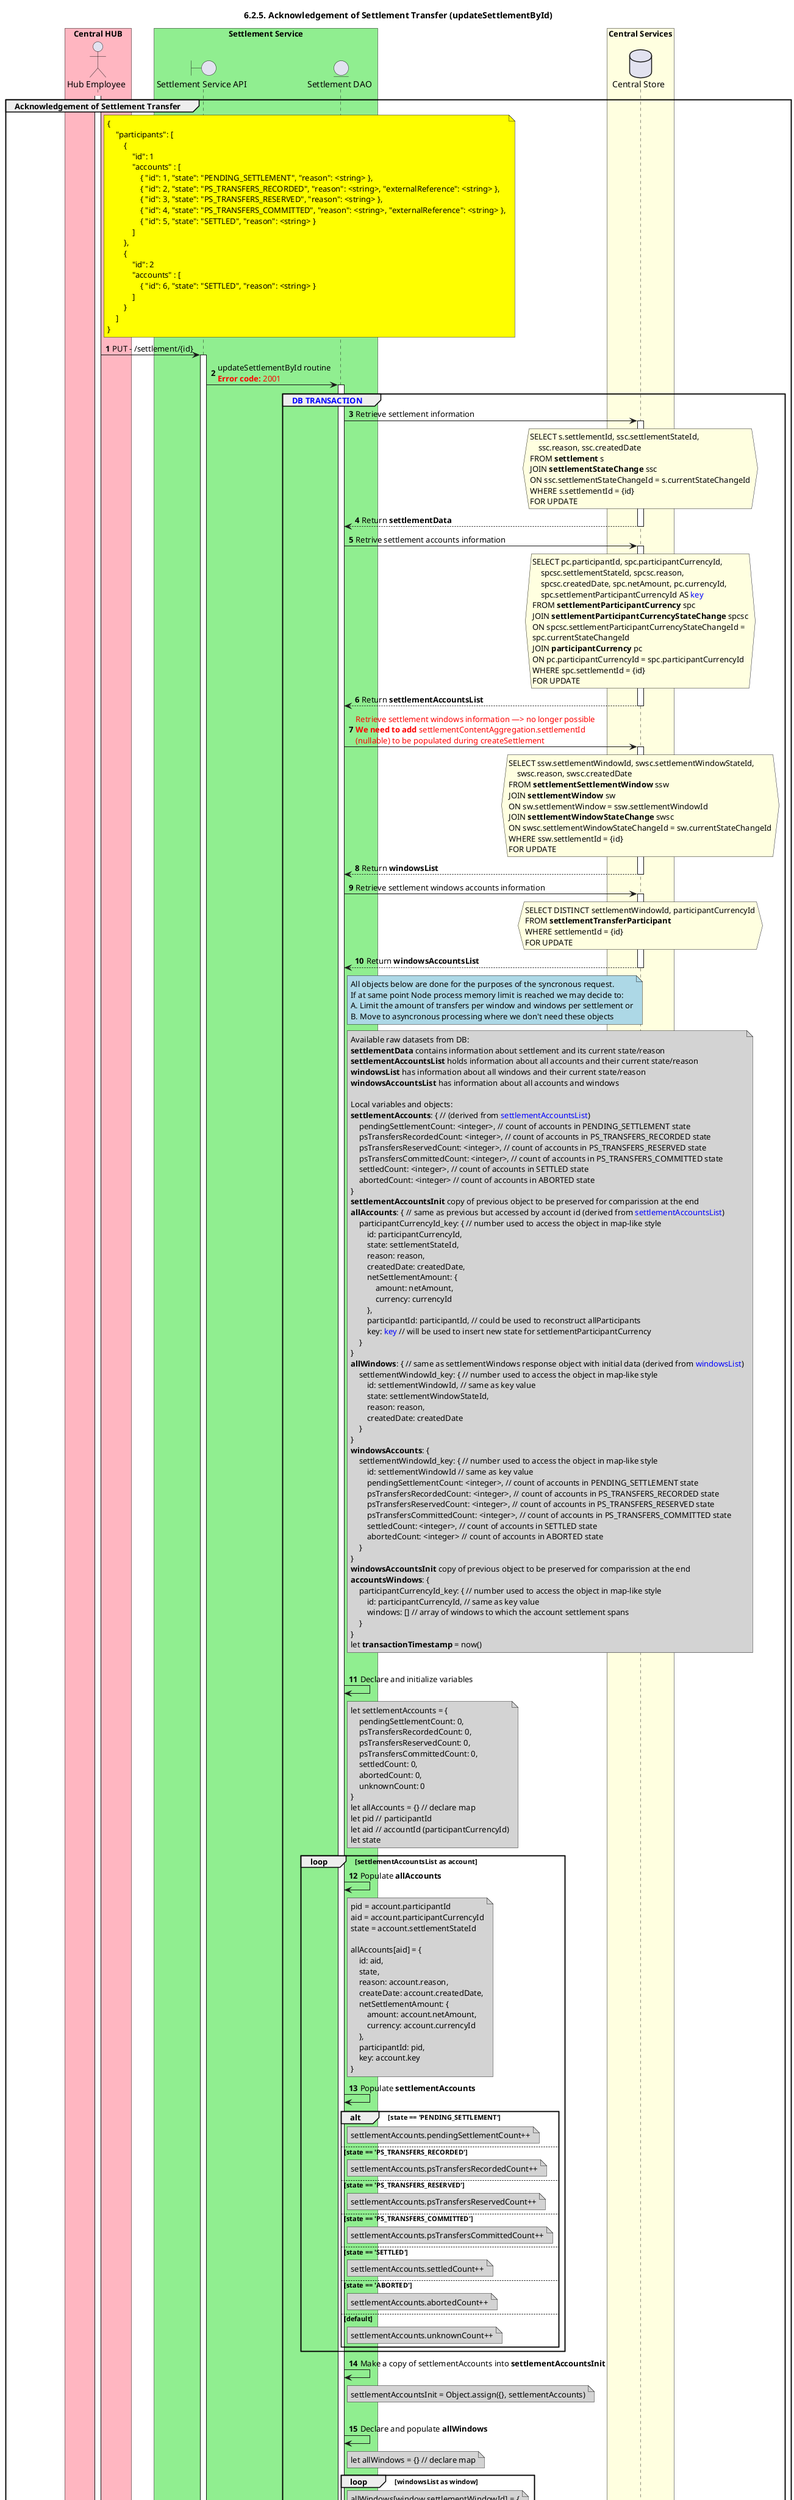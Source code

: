 /'*****
 License
 --------------
 Copyright © 2017 Bill & Melinda Gates Foundation
 The Mojaloop files are made available by the Bill & Melinda Gates Foundation under the Apache License, Version 2.0 (the "License") and you may not use these files except in compliance with the License. You may obtain a copy of the License at
 http://www.apache.org/licenses/LICENSE-2.0
 Unless required by applicable law or agreed to in writing, the Mojaloop files are distributed on an "AS IS" BASIS, WITHOUT WARRANTIES OR CONDITIONS OF ANY KIND, either express or implied. See the License for the specific language governing permissions and limitations under the License.
 Contributors
 --------------
 This is the official list of the Mojaloop project contributors for this file.
 Names of the original copyright holders (individuals or organizations)
 should be listed with a '*' in the first column. People who have
 contributed from an organization can be listed under the organization
 that actually holds the copyright for their contributions (see the
 Gates Foundation organization for an example). Those individuals should have
 their names indented and be marked with a '-'. Email address can be added
 optionally within square brackets <email>.
 * Gates Foundation
 - Name Surname <name.surname@gatesfoundation.com>

 * Georgi Georgiev <georgi.georgiev@modusbox.com>
 --------------
 ******'/

@startuml
' declate title
title 6.2.5. Acknowledgement of Settlement Transfer (updateSettlementById)
autonumber

' declare actors
actor "Hub Employee" as OPERATOR
boundary "Settlement Service API" as SSAPI
entity "Settlement DAO" as SETTLE_DAO
database "Central Store" as DB

box "Central HUB" #lightpink
    participant OPERATOR
end box

box "Settlement Service" #lightgreen
    participant SSAPI
    participant SETTLE_DAO
end box

box "Central Services" #lightyellow
    participant DB
end box

' start flow
group Acknowledgement of Settlement Transfer
    activate OPERATOR
    note right of OPERATOR #yellow
        {
            "participants": [
                {
                    "id": 1
                    "accounts" : [
                        { "id": 1, "state": "PENDING_SETTLEMENT", "reason": <string> },
                        { "id": 2, "state": "PS_TRANSFERS_RECORDED", "reason": <string>, "externalReference": <string> },
                        { "id": 3, "state": "PS_TRANSFERS_RESERVED", "reason": <string> },
                        { "id": 4, "state": "PS_TRANSFERS_COMMITTED", "reason": <string>, "externalReference": <string> },
                        { "id": 5, "state": "SETTLED", "reason": <string> }
                    ]
                },
                {
                    "id": 2
                    "accounts" : [
                        { "id": 6, "state": "SETTLED", "reason": <string> }
                    ]
                }
            ]
        }
    end note

    OPERATOR -> SSAPI: PUT - /settlement/{id}
    activate SSAPI
    SSAPI -> SETTLE_DAO: updateSettlementById routine\n<color #FF0000><b>Error code:</b> 2001</color>
    activate SETTLE_DAO
    group <color #blue>DB TRANSACTION</color>
        SETTLE_DAO -> DB: Retrieve settlement information
        activate DB
        hnote over DB #lightyellow
            SELECT s.settlementId, ssc.settlementStateId,
                ssc.reason, ssc.createdDate
            FROM **settlement** s
            JOIN **settlementStateChange** ssc
            ON ssc.settlementStateChangeId = s.currentStateChangeId
            WHERE s.settlementId = {id}
            FOR UPDATE
        end hnote
        SETTLE_DAO <-- DB: Return **settlementData**
        deactivate DB

        SETTLE_DAO -> DB: Retrive settlement accounts information
        activate DB
        hnote over DB #lightyellow
            SELECT pc.participantId, spc.participantCurrencyId,
                spcsc.settlementStateId, spcsc.reason,
                spcsc.createdDate, spc.netAmount, pc.currencyId,
                spc.settlementParticipantCurrencyId AS <color #0000FF>key</color>
            FROM **settlementParticipantCurrency** spc
            JOIN **settlementParticipantCurrencyStateChange** spcsc
            ON spcsc.settlementParticipantCurrencyStateChangeId =
            spc.currentStateChangeId
            JOIN **participantCurrency** pc
            ON pc.participantCurrencyId = spc.participantCurrencyId
            WHERE spc.settlementId = {id}
            FOR UPDATE
        end hnote
        SETTLE_DAO <-- DB: Return **settlementAccountsList**
        deactivate DB

        SETTLE_DAO -> DB: <color #red>Retrieve settlement windows information —> no longer possible</color>\n<color #red><b>We need to add</b> settlementContentAggregation.settlementId</color>\n<color #red>(nullable) to be populated during createSettlement</color>
        activate DB
        hnote over DB #lightyellow
            SELECT ssw.settlementWindowId, swsc.settlementWindowStateId,
                swsc.reason, swsc.createdDate
            FROM **settlementSettlementWindow** ssw
            JOIN **settlementWindow** sw
            ON sw.settlementWindow = ssw.settlementWindowId
            JOIN **settlementWindowStateChange** swsc
            ON swsc.settlementWindowStateChangeId = sw.currentStateChangeId
            WHERE ssw.settlementId = {id}
            FOR UPDATE
        end hnote
        SETTLE_DAO <-- DB: Return **windowsList**
        deactivate DB

        SETTLE_DAO -> DB: Retrieve settlement windows accounts information
        activate DB
        hnote over DB #lightyellow
            SELECT DISTINCT settlementWindowId, participantCurrencyId
            FROM **settlementTransferParticipant**
            WHERE settlementId = {id}
            FOR UPDATE
        end hnote
        SETTLE_DAO <-- DB: Return **windowsAccountsList**
        deactivate DB

        note right of SETTLE_DAO #lightblue
            All objects below are done for the purposes of the syncronous request.
            If at same point Node process memory limit is reached we may decide to:
            A. Limit the amount of transfers per window and windows per settlement or
            B. Move to asyncronous processing where we don't need these objects
        end note
        note right of SETTLE_DAO #lightgray
            Available raw datasets from DB:
            **settlementData** contains information about settlement and its current state/reason
            **settlementAccountsList** holds information about all accounts and their current state/reason
            **windowsList** has information about all windows and their current state/reason
            **windowsAccountsList** has information about all accounts and windows

            Local variables and objects:
            **settlementAccounts**: { // (derived from <color 0000FF>settlementAccountsList</color>)
                pendingSettlementCount: <integer>, // count of accounts in PENDING_SETTLEMENT state
                psTransfersRecordedCount: <integer>, // count of accounts in PS_TRANSFERS_RECORDED state
                psTransfersReservedCount: <integer>, // count of accounts in PS_TRANSFERS_RESERVED state
                psTransfersCommittedCount: <integer>, // count of accounts in PS_TRANSFERS_COMMITTED state
                settledCount: <integer>, // count of accounts in SETTLED state
                abortedCount: <integer> // count of accounts in ABORTED state
            }
            **settlementAccountsInit** copy of previous object to be preserved for comparission at the end
            **allAccounts**: { // same as previous but accessed by account id (derived from <color 0000FF>settlementAccountsList</color>)
                participantCurrencyId_key: { // number used to access the object in map-like style
                    id: participantCurrencyId,
                    state: settlementStateId,
                    reason: reason,
                    createdDate: createdDate,
                    netSettlementAmount: {
                        amount: netAmount,
                        currency: currencyId
                    },
                    participantId: participantId, // could be used to reconstruct allParticipants
                    key: <color 0000FF>key</color> // will be used to insert new state for settlementParticipantCurrency
                }
            }
            **allWindows**: { // same as settlementWindows response object with initial data (derived from <color 0000FF>windowsList</color>)
                settlementWindowId_key: { // number used to access the object in map-like style
                    id: settlementWindowId, // same as key value
                    state: settlementWindowStateId,
                    reason: reason,
                    createdDate: createdDate
                }
            }
            **windowsAccounts**: {
                settlementWindowId_key: { // number used to access the object in map-like style
                    id: settlementWindowId // same as key value
                    pendingSettlementCount: <integer>, // count of accounts in PENDING_SETTLEMENT state
                    psTransfersRecordedCount: <integer>, // count of accounts in PS_TRANSFERS_RECORDED state
                    psTransfersReservedCount: <integer>, // count of accounts in PS_TRANSFERS_RESERVED state
                    psTransfersCommittedCount: <integer>, // count of accounts in PS_TRANSFERS_COMMITTED state
                    settledCount: <integer>, // count of accounts in SETTLED state
                    abortedCount: <integer> // count of accounts in ABORTED state
                }
            }
            **windowsAccountsInit** copy of previous object to be preserved for comparission at the end
            **accountsWindows**: {
                participantCurrencyId_key: { // number used to access the object in map-like style
                    id: participantCurrencyId, // same as key value
                    windows: [] // array of windows to which the account settlement spans
                }
            }
            let **transactionTimestamp** = now()
        end note
        |||
        SETTLE_DAO -> SETTLE_DAO: Declare and initialize variables
        note right of SETTLE_DAO #lightgray
            let settlementAccounts = {
                pendingSettlementCount: 0,
                psTransfersRecordedCount: 0,
                psTransfersReservedCount: 0,
                psTransfersCommittedCount: 0,
                settledCount: 0,
                abortedCount: 0,
                unknownCount: 0
            }
            ' let allParticipants = {} // declare map
            let allAccounts = {} // declare map
            let pid // participantId
            let aid // accountId (participantCurrencyId)
            let state
        end note

        loop settlementAccountsList as account
            SETTLE_DAO -> SETTLE_DAO: Populate **allAccounts**
            ' and **allParticipants**
            note right of SETTLE_DAO #lightgray
                pid = account.participantId
                aid = account.participantCurrencyId
                state = account.settlementStateId

                allAccounts[aid] = {
                    id: aid,
                    state,
                    reason: account.reason,
                    createDate: account.createdDate,
                    netSettlementAmount: {
                        amount: account.netAmount,
                        currency: account.currencyId
                    },
                    participantId: pid,
                    key: account.key
                }
                ' allParticipants[pid] = allParticipants[pid] ? allParticipants[pid] : {id: pid, accounts: {}}
                ' allParticipants[pid].accounts[aid] = allAccounts[aid]
            end note

            SETTLE_DAO -> SETTLE_DAO: Populate **settlementAccounts**
            alt state == 'PENDING_SETTLEMENT'
                note right of SETTLE_DAO #lightgray
                    settlementAccounts.pendingSettlementCount++
                end note
            else state == 'PS_TRANSFERS_RECORDED'
                note right of SETTLE_DAO #lightgray
                    settlementAccounts.psTransfersRecordedCount++
                end note
            else state == 'PS_TRANSFERS_RESERVED'
                note right of SETTLE_DAO #lightgray
                    settlementAccounts.psTransfersReservedCount++
                end note
            else state == 'PS_TRANSFERS_COMMITTED'
                note right of SETTLE_DAO #lightgray
                    settlementAccounts.psTransfersCommittedCount++
                end note
            else state == 'SETTLED'
                note right of SETTLE_DAO #lightgray
                    settlementAccounts.settledCount++
                end note
            else state == 'ABORTED'
                note right of SETTLE_DAO #lightgray
                    settlementAccounts.abortedCount++
                end note
            else default
                note right of SETTLE_DAO #lightgray
                    settlementAccounts.unknownCount++
                end note
            end
        end
        SETTLE_DAO -> SETTLE_DAO: Make a copy of settlementAccounts into **settlementAccountsInit**
        note right of SETTLE_DAO #lightgray
            settlementAccountsInit = Object.assign({}, settlementAccounts)
        end note
        |||
        SETTLE_DAO -> SETTLE_DAO: Declare and populate **allWindows**
        note right of SETTLE_DAO #lightgray
            let allWindows = {} // declare map
        end note
        loop windowsList as window
            note right of SETTLE_DAO #lightgray
                allWindows[window.settlementWindowId] = {
                    id: window.settlementWindowId,
                    state: window.settlementWindowStateId,
                    reason: window.reason,
                    createDate: window.createdDate
                }
            end note
        end
        |||
        SETTLE_DAO -> SETTLE_DAO: Declare and populate **accountsWindows** and **windowsAccounts**
        note right of SETTLE_DAO #lightgray
            let accountsWindows = {} // declare map
            let windowsAccounts = {} // declare map
        end note
        loop windowsAccountsList as record
            note right of SETTLE_DAO #lightgray
                wid = record.settlementWindowId
                aid = record.participantCurrencyId
                state = allAccounts[aid]

                accountsWindows[aid] = accountsWindows[aid] ? accountsWindows[aid] : {
                    id: aid,
                    windows: []
                }
                accountsWindows[aid].windows.push(wid)

                windowsAccounts[wid] = windowsAccounts[wid] ? windowsAccounts[wid] : {
                    id: wid,
                    pendingSettlementCount: 0,
                    settledCount: 0,
                    abortedCount: 0
                }
            end note
            alt state == 'PENDING_SETTLEMENT'
                note right of SETTLE_DAO #lightgray
                    windowsAccounts[wid].pendingSettlementCount++
                end note
            else state == 'PS_TRANSFERS_RECORDED'
                note right of SETTLE_DAO #lightgray
                    windowsAccounts[wid].psTransfersRecordedCount++
                end note
            else state == 'PS_TRANSFERS_RESERVED'
                note right of SETTLE_DAO #lightgray
                    windowsAccounts[wid].psTransfersReservedCount++
                end note
            else state == 'PS_TRANSFERS_COMMITTED'
                note right of SETTLE_DAO #lightgray
                    windowsAccounts[wid].psTransfersCommittedCount++
                end note
            else state == 'SETTLED'
                note right of SETTLE_DAO #lightgray
                    windowsAccounts[wid].settledCount++
                end note
            else state == 'ABORTED'
                note right of SETTLE_DAO #lightgray
                    windowsAccounts[wid].abortedCount++
                end note
            end
        end
        SETTLE_DAO -> SETTLE_DAO: Make a copy of windowsAccounts into **windowsAccountsInit**
        note right of SETTLE_DAO #lightgray
            windowsAccountsInit = Object.assign({}, windowsAccounts)
        end note
        |||
        note right of SETTLE_DAO #lightgray
            Available objects after the setup:
            **settlementAccounts** is used for tracing settlement state and state transition allowance
            **allAccounts** is helper object, same as previous, providing direct access to account by id
            **allWindows** has window information for all windows in the settlement
            **windowsAccounts** is used for tracing settlement window state and state transition allowance
            **accountsWindows** is helper object to show the list of windows to which settlement account spans

            Now we are ready to process the **payload**:
            **participants** = [] // part of the response object that lists the affected participants and respective accounts
            **affectedWindows** = [] // array of the affected windows
            **settlementParticipantCurrencyStateChange** = [] // array to collect inserts to the table
            **processedAccounts** = [] // array to log processed accounts and restrict subsequent processing
        end note
        |||
        loop let participant IN payload.participants
            SETTLE_DAO -> SETTLE_DAO: Loop payload for each **participantPayload**
            note right of SETTLE_DAO #lightgray
                let participantPayload = payload.participants[participant]
                participants.push({id: participantPayload.id, accounts: []})
                let pi = participants.length - 1
                participant = participants[pi]
            end note

            loop let account IN participantPayload.accounts
                SETTLE_DAO -> SETTLE_DAO: Loop payload for each **accountPayload**
                note right of SETTLE_DAO #lightgray
                    let accountPayload = participantPayload.accounts[account]
                end note
                alt allAccounts[accountPayload.id] == undefined
                    SETTLE_DAO -> SETTLE_DAO: If the account doesn't match the settlement
                    note right of SETTLE_DAO #lightgray
                        participant.accounts.push({
                            id: accountPayload.id,
                            errorInformation: {
                                errorCode: 3000,
                                errorDescription: 'Account not found'
                            }
                        })
                    end note
                else participantPayload.id != allAccounts[accountPayload.id].participantId
                    SETTLE_DAO -> SETTLE_DAO: If the account doesn't match the participant
                    note right of SETTLE_DAO #lightgray
                        participant.accounts.push({
                            id: accountPayload.id,
                            errorInformation: {
                                errorCode: 3000,
                                errorDescription: 'Participant and account mismatch'
                            }
                        })
                    end note
                else processedAccounts.indexOf(accountPayload.id) > -1
                    SETTLE_DAO -> SETTLE_DAO: If the account has been previosly processed (duplicated in the payload)
                    note right of SETTLE_DAO #lightgray
                        participant.accounts.push({
                            id: accountPayload.id,
                            state: allAccounts[accountPayload.id].state,
                            reason: allAccounts[accountPayload.id].reason,
                            createdDate: allAccounts[accountPayload.id].createdDate,
                            netSettlementAmount: allAccounts[accountPayload.id].netSettlementAmount
                            errorInformation: {
                                errorCode: 3000,
                                errorDescription: 'Account already processed once'
                            }
                        })
                    end note
                else allAccounts[account.id].state == accountPayload.state // allowed
                    SETTLE_DAO -> SETTLE_DAO: Same-state reason amendment is always allowed
                    note right of SETTLE_DAO #lightgray
                        processedAccounts.push(accountPayload.id)
                        participant.accounts.push({
                            id: accountPayload.id,
                            state: accountPayload.state,
                            reason: accountPayload.reason,
                            externalReference: accountPayload.externalReference,
                            createdDate: transactionTimestamp,
                            netSettlementAmount: allAccounts[accountPayload.id].netSettlementAmount
                        })
                        settlementParticipantCurrencyStateChange.push({
                            settlementParticipantCurrencyId: allAccounts[accountPayload.id].key,
                            settlementStateId: accountPayload.state,
                            reason: accountPayload.reason,
                            externalReference: accountPayload.externalReference
                        })
                        allAccounts[accountPayload.id].reason = accountPayload.reason
                        allAccounts[accountPayload.id].createdDate = currentTimestamp
                    end note
                else settlementData.state == 'PENDING_SETTLEMENT' && accountPayload.state == 'PS_TRANSFERS_RECORDED'
                else settlementData.state == 'PS_TRANSFERS_RECORDED' && accountPayload.state == 'PS_TRANSFERS_RESERVED'
                else settlementData.state == 'PS_TRANSFERS_RESERVED' && accountPayload.state == 'PS_TRANSFERS_COMMITTED'
                else settlementData.state == 'PS_TRANSFERS_COMMITTED' || settlementData.state == 'SETTLING' && accountPayload.state == 'SETTLED'
                    note right of SETTLE_DAO #lightgray
                        **Note**: Since we previously checked same-state, here we don't need to match
                        allAccounts[account.id].state == settlementData.state. We can safely assume it.
                    end note

                    SETTLE_DAO -> SETTLE_DAO: Settlement acknowledgement
                    note right of SETTLE_DAO #lightgray
                        processedAccounts.push(accountPayload.id)
                        participant.accounts.push({
                            id: accountPayload.id,
                            state: accountPayload.state,
                            reason: accountPayload.reason,
                            externalReference: accountPayload.externalReference,
                            createdDate: transactionTimestamp,
                            netSettlementAmount: allAccounts[accountPayload.id].netSettlementAmount
                        })
                        settlementParticipantCurrencyStateChange.push({
                            settlementParticipantCurrencyId: allAccounts[accountPayload.id].key,
                            settlementStateId: accountPayload.state,
                            reason: accountPayload.reason,
                            externalReference: accountPayload.externalReference,
                            <color #blue>settlementTransferId: Uuid() -- only for PS_TRANSFERS_RECORDED</color>
                        })
                        if (accountPayload.state == 'PS_TRANSFERS_RECORDED') {
                            settlementAccounts.pendingSettlementCount--
                            settlementAccounts.psTransfersRecordedCount++
                        } else if (accountPayload.state == 'PS_TRANSFERS_RESERVED') {
                            settlementAccounts.psTransfersRecordedCount--
                            settlementAccounts.psTransfersReservedCount++
                        } else if (accountPayload.state == 'PS_TRANSFERS_COMMITTED') {
                            settlementAccounts.psTransfersReservedCount--
                            settlementAccounts.psTransfersCommittedCount++
                        } else if (accountPayload.state == 'SETTLED') {
                            settlementAccounts.psTransfersCommittedCount--
                            settlementAccounts.settledCount++
                        }
                        allAccounts[accountPayload.id].state = accountPayload.state
                        allAccounts[accountPayload.id].reason = accountPayload.reason
                        allAccounts[accountPayload.id].externalReference = accountPayload.externalReference
                        allAccounts[accountPayload.id].createdDate = currentTimestamp
                        let settlementWindowId
                    end note
                    loop let aw IN accountsWindows[accountPayload.id].windows
                        note right of SETTLE_DAO #lightgray
                            settlementWindowId = accountsWindows[accountPayload.id].windows[aw]

                            if (accountPayload.state == 'PS_TRANSFERS_RECORDED') {
                                windowsAccounts[settlementWindowId].pendingSettlementCount--
                                windowsAccounts[settlementWindowId].psTransfersRecordedCount++
                            } else if (accountPayload.state == 'PS_TRANSFERS_RESERVED') {
                                windowsAccounts[settlementWindowId].psTransfersRecordedCount--
                                windowsAccounts[settlementWindowId].psTransfersReservedCount++
                            } else if (accountPayload.state == 'PS_TRANSFERS_COMMITTED') {
                                windowsAccounts[settlementWindowId].psTransfersReservedCount--
                                windowsAccounts[settlementWindowId].psTransfersCommittedCount++
                            } else if (accountPayload.state == 'SETTLED') {
                                windowsAccounts[settlementWindowId].psTransfersCommittedCount--
                                windowsAccounts[settlementWindowId].settledCount++
                            }
                            if (affectedWindows.indexOf(settlementWindowId) < 0) {
                                affectedWindows.push(settlementWindowId)
                            }
                        end note
                    end
                else
                    SETTLE_DAO -> SETTLE_DAO: All other state transitions are not permitted
                    note right of SETTLE_DAO #lightgray
                        participant.accounts.push({
                            id: accountPayload.id,
                            state: allAccounts[accountPayload.id].state,
                            reason: allAccounts[accountPayload.id].reason,
                            createdDate: allAccounts[accountPayload.id].createdDate,
                            netSettlementAmount: allAccounts[accountPayload.id].netSettlementAmount
                            errorInformation: {
                                errorCode: <integer>,
                                errorDescription: 'State change not allowed'
                            }
                        })
                    end note
                end
            end
        end
        group Bulk insert settlementParticipantCurrencyStateChange
            SETTLE_DAO -> DB: Insert settlementParticipantCurrencyStateChange
            activate DB
            hnote over DB #lightyellow
                settlementParticipantCurrencyStateChange
            end hnote
            SETTLE_DAO <-- DB: Return **settlementParticipantCurrencyStateChangeIdList**
            deactivate DB

            SETTLE_DAO -> SETTLE_DAO: Merge settlementParticipantCurrencyStateChangeIdList\nto settlementParticipantCurrencyIdList in order to\nissue the following update in one knex command

            SETTLE_DAO -> DB: Update pointers to current state change ids
            activate DB
            hnote over DB #lightyellow
                UPDATE **settlementParticipantCurrency**
                SET currentStateChangeId =
                    {settlementParticipantCurrencyStateChangeIdList},
                    <color 00F>settlementTransferId =</color>
                    <color 00F>settlementParticipantCurrencyStateChange.settlementTransferId</color>
                    <color 00F>-- only for PENDING_SETTLEMENT to PS_TRANSFERS_RECORDED</color>
                WHERE settlementParticipantCurrencyId =
                        {settlementParticipantCurrencyStateChange
                        .settlementParticipantCurrencyIdList}
            end hnote
            deactivate DB
        end

        alt settlementData.state == 'PENDING_SETTLEMENT'
            |||
            ref over SETTLE_DAO, DB: Settlement Transfer Prepare\n\n**Inputs**: settlementId, transactionTimestamp, enums, trx\n
            |||
        else settlementData.state == 'PS_TRANSFERS_RECORDED'
            |||
            ref over SETTLE_DAO, DB: Settlement Transfer Reserve\n\n**Inputs**: settlementId, transactionTimestamp, enums, trx\n
            |||
        else settlementData.state == 'PS_TRANSFERS_RESERVED'
            |||
            ref over SETTLE_DAO, DB: Settlement Transfer Commit\n\n**Inputs**: settlementId, transactionTimestamp, enums, trx\n
            |||
        end

        group Prepare and insert settlementWindowStateChange
            note right of SETTLE_DAO #lightgray
                let settlementWindowStateChange = []
                let settlementWindows = [] // response object
                let windowAccountsInit
                let windowAccounts
                let windowState
            end note

            loop let aw IN affectedWindows
                note right of SETTLE_DAO #lightgray
                    windowAccountsInit = windowAccountsInit[affectedWindows[aw]]
                    windowAccounts = windowsAccounts[affectedWindows[aw]]
                end note
                opt windowAccounts.pendingSettlementCount != windowAccountsInit.pendingSettlementCount\n|| windowAccounts.psTransfersRecordedCount != windowAccountsInit.psTransfersRecordedCount\n|| windowAccounts.psTransfersReservedCount != windowAccountsInit.psTransfersReservedCount\n|| windowAccounts.psTransfersCommittedCount != windowAccountsInit.psTransfersCommittedCount\n|| windowAccounts.settledCount != windowAccountsInit.settledCount
                    note right of SETTLE_DAO #lightgray
                        settlementWindows.push(allWindows[affectedWindows[aw]])
                    end note

                    opt windowAccounts.psTransfersCommittedCount == 0\n&& windowAccounts.abortedCount == 0\n&& windowAccounts.settledCound > 0
                        note right of SETTLE_DAO #lightgray
                            allWindows[affectedWindows[aw]].state = 'SETTLED'
                            allWindows[affectedWindows[aw]].reason = 'All window settlement accounts are settled'
                            allWindows[affectedWindows[aw]].createdDate = currentTimestamp
                            settlementWindowStateChange.push(allWindows[affectedWindows[aw]])
                        end note
                    end
                end
            end

            SETTLE_DAO -> DB: Insert settlementWindowStateChange
            activate DB
            hnote over DB #lightyellow
                settlementWindowStateChange
            end hnote
            SETTLE_DAO <-- DB: Return **settlementWindowStateChangeIdList**
            deactivate DB

            SETTLE_DAO -> SETTLE_DAO: Merge ids to prepare for single update command

            SETTLE_DAO -> DB: Update pointers to current state change ids
            activate DB
            hnote over DB #lightyellow
                UPDATE **settlementWindow**.currentStateChangeIds
            end hnote
            deactivate DB
        end

        group Prepare and insert settlementStateChange
            note right of SETTLE_DAO #lightgray
                let settlementStateChanged = true
            end note
            alt settlementData.state == 'PENDING_SETTLEMENT'\n&& settlementAccounts.pendingSettlementCount == 0
                note right of SETTLE_DAO #lightgray
                    settlementData.state = 'PS_TRANSFERS_RECORDED'
                    settlementData.reason = 'All settlement accounts are PS_TRANSFERS_RECORDED'
                end note
            else settlementData.state == 'PS_TRANSFERS_RECORDED'\n&& settlementAccounts.psTransfersRecordedCount == 0
                note right of SETTLE_DAO #lightgray
                    settlementData.state = 'PS_TRANSFERS_RESERVED'
                    settlementData.reason = 'All settlement accounts are PS_TRANSFERS_RESERVED'
                end note
            else settlementData.state == 'PS_TRANSFERS_RESERVED'\n&& settlementAccounts.psTransfersReservedCount == 0
                note right of SETTLE_DAO #lightgray
                    settlementData.state = 'PS_TRANSFERS_COMMITTED'
                    settlementData.reason = 'All settlement accounts are PS_TRANSFERS_COMMITTED'
                end note
            else settlementData.state == 'PS_TRANSFERS_COMMITTED'\n&& settlementAccounts.psTransfersCommittedCount > 0\n&& settlementAccounts.settledCount > 0
                note right of SETTLE_DAO #lightgray
                    settlementData.state = 'SETTLING'
                    settlementData.reason = 'Some settlement accounts are SETTLED'
                end note
            else (settlementData.state == 'PS_TRANSFERS_COMMITTED' || settlementData.state == 'SETTLING')\n&& settlementAccounts.psTransfersCommittedCount == 0
                note right of SETTLE_DAO #lightgray
                    settlementData.state = 'SETTLED'
                    settlementData.reason = 'All settlement accounts are SETTLED'
                end note
            else
                note right of SETTLE_DAO #lightgray
                    settlementStateChanged = false
                end note
            end
            opt settlementStateChanged == true
                note right of SETTLE_DAO #lightgray
                    settlementData.createdDate = currentTimestamp
                    settlementStateChange.push(settlementData)
                end note

                SETTLE_DAO -> DB: Insert settlementStateChange
                activate DB
                hnote over DB #lightyellow
                    settlementStateChange
                end hnote
                SETTLE_DAO <-- DB: Return **settlementStateChangeId**
                deactivate DB

                SETTLE_DAO -> DB: Update pointer to current state change id
                activate DB
                hnote over DB #lightyellow
                    UPDATE **settlement**.currentStateChangeId
                end hnote
                deactivate DB
            end
        end
    end
    SSAPI <-- SETTLE_DAO: Return transaction result
    deactivate SETTLE_DAO

    note left of SSAPI #lightgray
        Samples:
        "**settlementWindows**": [
            {
                "id": <integer>,
                "state": <enum>,
                "reason": <string>,
                "createdDate": <date>
            }
        ]
        "**participants**": [
            {
                "id": <integer>,
                "accounts": [
                    {
                        "id": <integer>,
                        "state": "SETTLED",
                        "reason": <string>,
                        "externalReference": <string>,
                        "createdDate": <date>,
                        "netSettlementAmount": {
                            "amount": <decimal>,
                            "currency": <enum>
                        }
                    },
                    {
                        "id": <integer>,
                        "state": "PENDING_SETTLEMENT",
                        "reason": <string>,
                        "createdDate": <date>,
                        "netSettlementAmount": {
                            "amount": <decimal>,
                            "currency": <enum>
                        },
                        "errorInformation": {
                            "errorCode": <integer>,
                            "errorDescription": <string>
                        }
                    }
                ]
            }
        ]
    end note

    note left of SSAPI #lightyellow
        [
          {
            "id": {id},
            "state": settlementData.state,
            "createdDate": settlementData.createdDate,
            "settlementWindows": settlementWindows,
            "participants": participants
          }
        ]
    end note

    SSAPI -> OPERATOR: Return response
    deactivate SSAPI
end
@enduml
